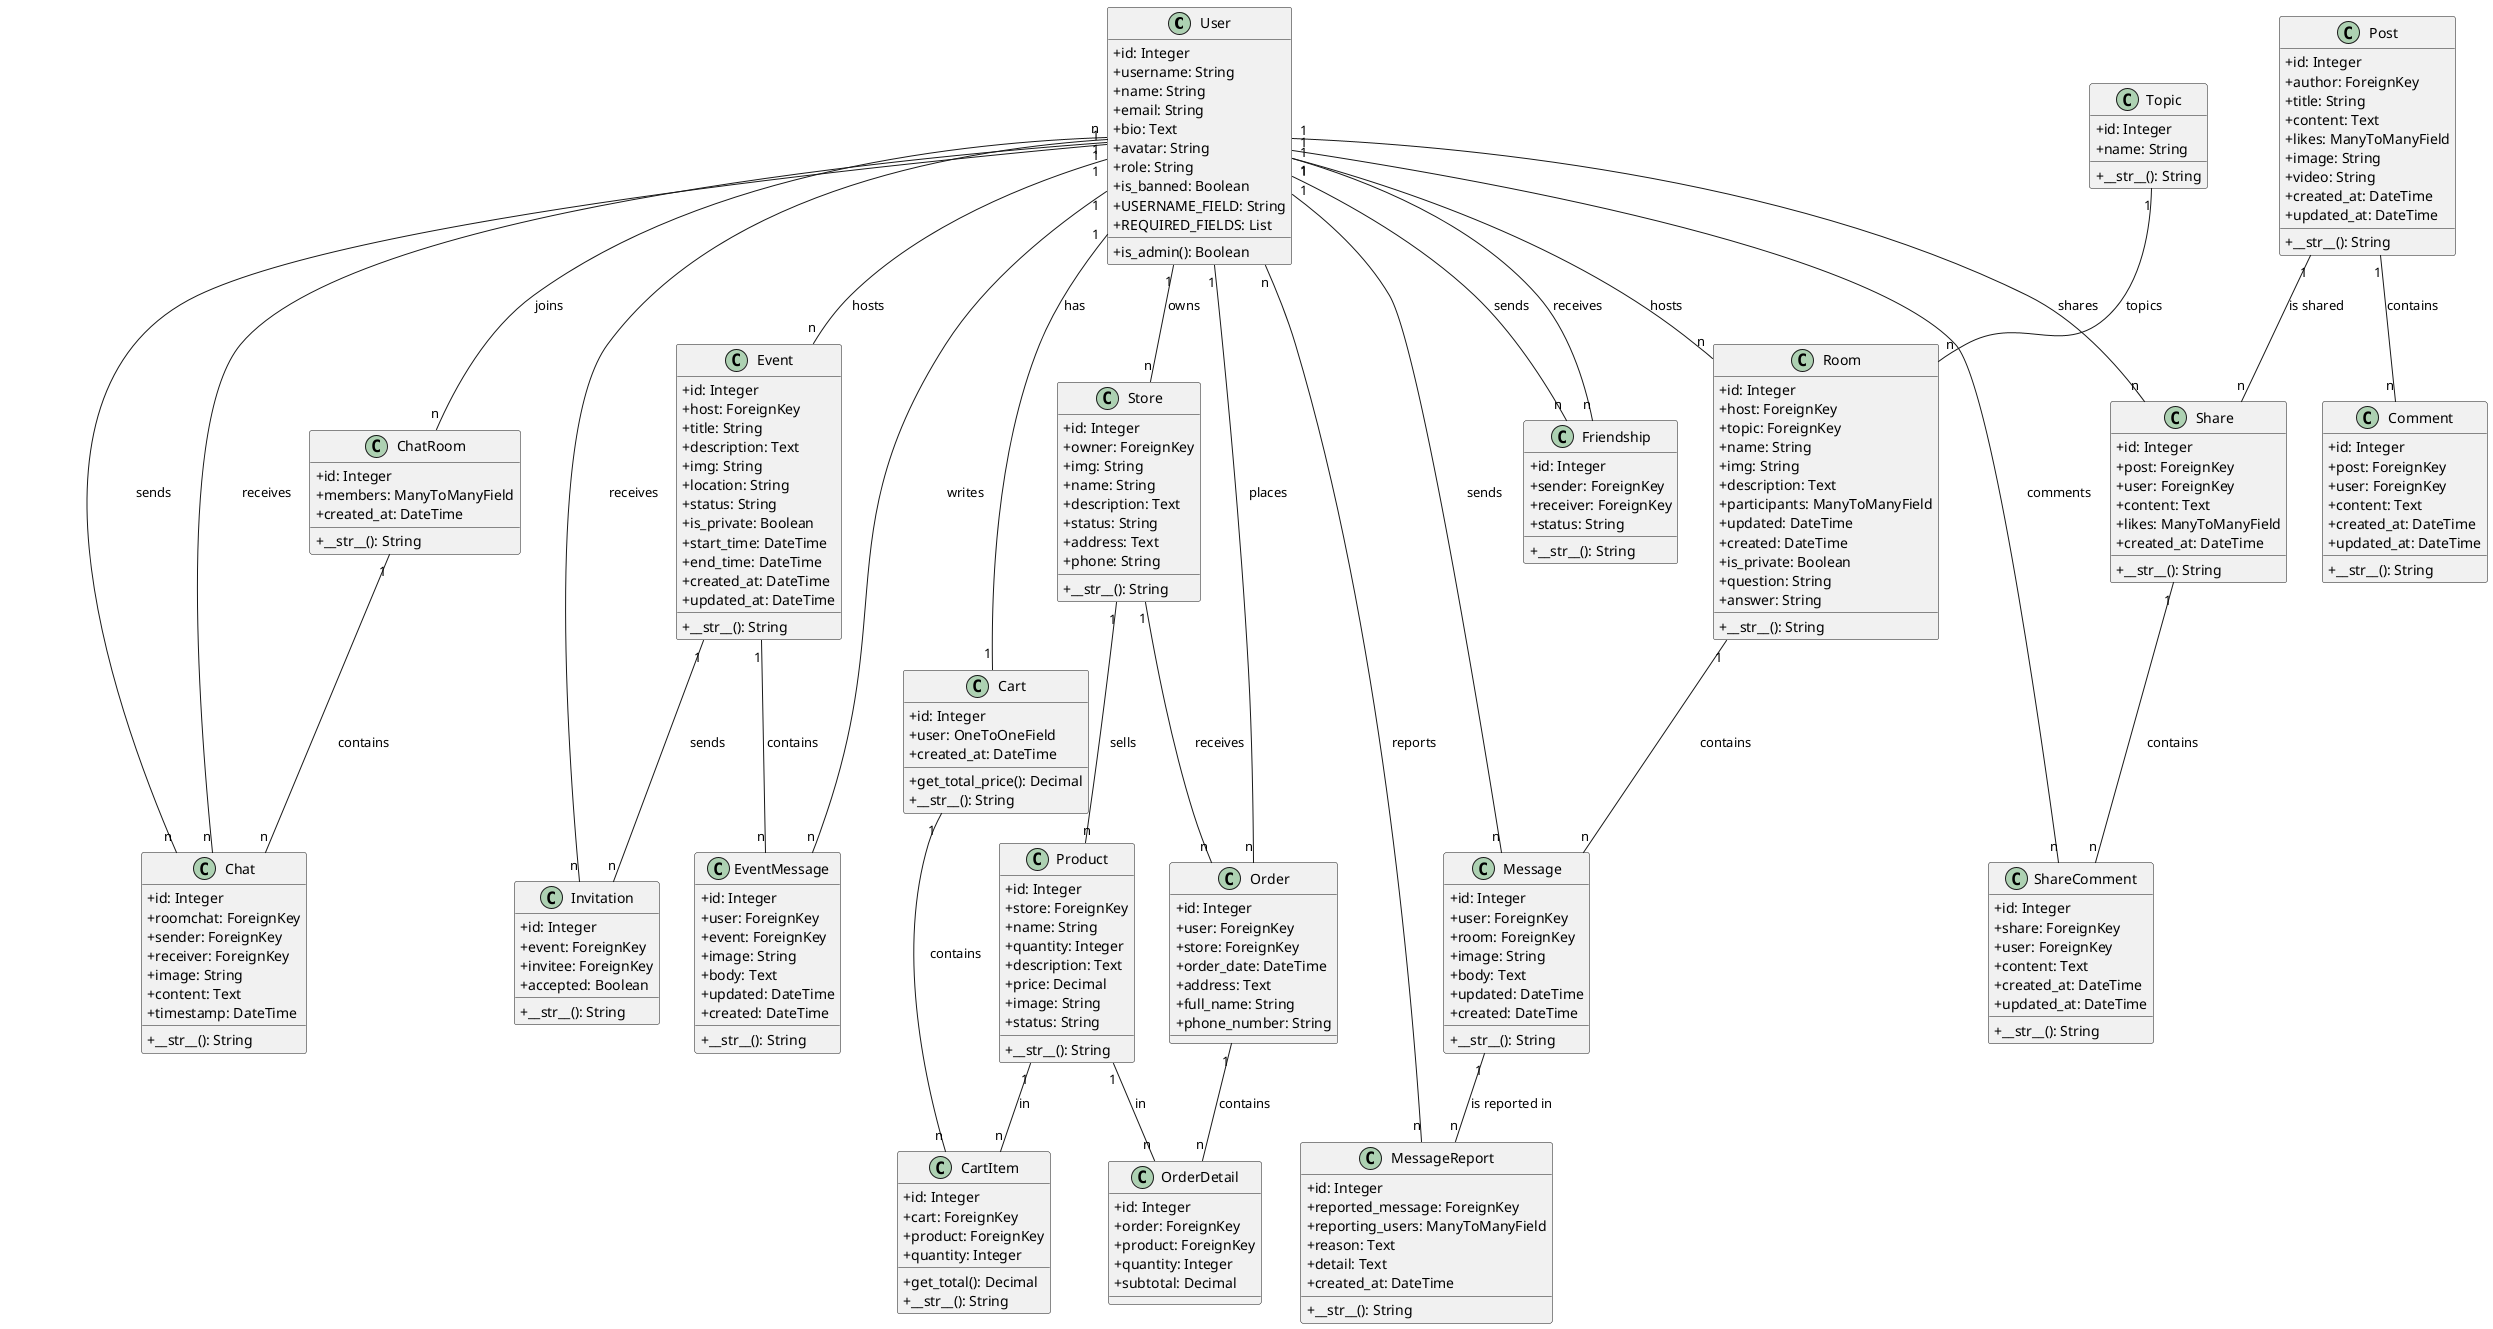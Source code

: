 @startuml

skinparam ClassAttributeIconSize 0

class User {
    + id: Integer
    + username: String
    + name: String
    + email: String
    + bio: Text
    + avatar: String
    + role: String
    + is_banned: Boolean
    + USERNAME_FIELD: String
    + REQUIRED_FIELDS: List
    + is_admin(): Boolean
}

class Topic {
    + id: Integer
    + name: String
    + __str__(): String
}

class Room {
    + id: Integer
    + host: ForeignKey
    + topic: ForeignKey
    + name: String
    + img: String
    + description: Text
    + participants: ManyToManyField
    + updated: DateTime
    + created: DateTime
    + is_private: Boolean
    + question: String
    + answer: String
    + __str__(): String
}

class Message {
    + id: Integer
    + user: ForeignKey
    + room: ForeignKey
    + image: String
    + body: Text
    + updated: DateTime
    + created: DateTime
    + __str__(): String
}

class MessageReport {
    + id: Integer
    + reported_message: ForeignKey
    + reporting_users: ManyToManyField
    + reason: Text
    + detail: Text
    + created_at: DateTime
    + __str__(): String
}

class Friendship {
    + id: Integer
    + sender: ForeignKey
    + receiver: ForeignKey
    + status: String
    + __str__(): String
}

class ChatRoom {
    + id: Integer
    + members: ManyToManyField
    + created_at: DateTime
    + __str__(): String
}

class Chat {
    + id: Integer
    + roomchat: ForeignKey
    + sender: ForeignKey
    + receiver: ForeignKey
    + image: String
    + content: Text
    + timestamp: DateTime
    + __str__(): String
}

class Event {
    + id: Integer
    + host: ForeignKey
    + title: String
    + description: Text
    + img: String
    + location: String
    + status: String
    + is_private: Boolean
    + start_time: DateTime
    + end_time: DateTime
    + created_at: DateTime
    + updated_at: DateTime
    + __str__(): String
}

class EventMessage {
    + id: Integer
    + user: ForeignKey
    + event: ForeignKey
    + image: String
    + body: Text
    + updated: DateTime
    + created: DateTime
    + __str__(): String
}

class Invitation {
    + id: Integer
    + event: ForeignKey
    + invitee: ForeignKey
    + accepted: Boolean
    + __str__(): String
}

class Store {
    + id: Integer
    + owner: ForeignKey
    + img: String
    + name: String
    + description: Text
    + status: String
    + address: Text
    + phone: String
    + __str__(): String
}

class Product {
    + id: Integer
    + store: ForeignKey
    + name: String
    + quantity: Integer
    + description: Text
    + price: Decimal
    + image: String
    + status: String
    + __str__(): String
}

class Cart {
    + id: Integer
    + user: OneToOneField
    + created_at: DateTime
    + get_total_price(): Decimal
    + __str__(): String
}

class CartItem {
    + id: Integer
    + cart: ForeignKey
    + product: ForeignKey
    + quantity: Integer
    + get_total(): Decimal
    + __str__(): String
}

class Order {
    + id: Integer
    + user: ForeignKey
    + store: ForeignKey
    + order_date: DateTime
    + address: Text
    + full_name: String
    + phone_number: String
}

class OrderDetail {
    + id: Integer
    + order: ForeignKey
    + product: ForeignKey
    + quantity: Integer
    + subtotal: Decimal
}

class Post {
    + id: Integer
    + author: ForeignKey
    + title: String
    + content: Text
    + likes: ManyToManyField
    + image: String
    + video: String
    + created_at: DateTime
    + updated_at: DateTime
    + __str__(): String
}

class Comment {
    + id: Integer
    + post: ForeignKey
    + user: ForeignKey
    + content: Text
    + created_at: DateTime
    + updated_at: DateTime
    + __str__(): String
}

class Share {
    + id: Integer
    + post: ForeignKey
    + user: ForeignKey
    + content: Text
    + likes: ManyToManyField
    + created_at: DateTime
    + __str__(): String
}

class ShareComment {
    + id: Integer
    + share: ForeignKey
    + user: ForeignKey
    + content: Text
    + created_at: DateTime
    + updated_at: DateTime
    + __str__(): String
}

User "1" -- "n" Room : hosts
Topic "1" -- "n" Room : topics
User "1" -- "n" Message : sends
Room "1" -- "n" Message : contains
Message "1" -- "n" MessageReport : is reported in
User "n" -- "n" MessageReport : reports
User "1" -- "n" Friendship : sends
User "1" -- "n" Friendship : receives
User "n" -- "n" ChatRoom : joins
ChatRoom "1" -- "n" Chat : contains
User "1" -- "n" Chat : sends
User "1" -- "n" Chat : receives
User "1" -- "n" Event : hosts
Event "1" -- "n" EventMessage : contains
User "1" -- "n" EventMessage : writes
Event "1" -- "n" Invitation : sends
User "1" -- "n" Invitation : receives
User "1" -- "n" Store : owns
Store "1" -- "n" Product : sells
User "1" -- "1" Cart : has
Cart "1" -- "n" CartItem : contains
Product "1" -- "n" CartItem : in
User "1" -- "n" Order : places
Store "1" -- "n" Order : receives
Order "1" -- "n" OrderDetail : contains
Product "1" -- "n" OrderDetail : in
Post "1" -- "n" Comment : contains
Post "1" -- "n" Share : is shared
User "1" -- "n" Share : shares
Share "1" -- "n" ShareComment : contains
User "1" -- "n" ShareComment : comments

@enduml
